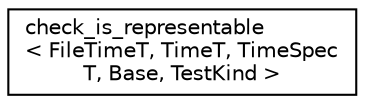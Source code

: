 digraph "Graphical Class Hierarchy"
{
  edge [fontname="Helvetica",fontsize="10",labelfontname="Helvetica",labelfontsize="10"];
  node [fontname="Helvetica",fontsize="10",shape=record];
  rankdir="LR";
  Node0 [label="check_is_representable\l\< FileTimeT, TimeT, TimeSpec\lT, Base, TestKind \>",height=0.2,width=0.4,color="black", fillcolor="white", style="filled",URL="$structcheck__is__representable.html"];
}
